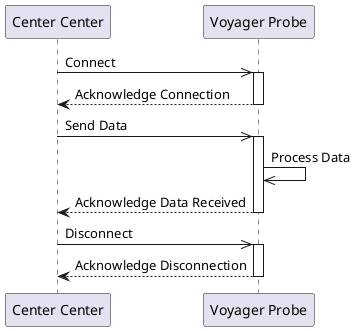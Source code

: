 @startuml Voyager Communication Protocol

    participant "Center Center" as Center
    participant "Voyager Probe" as Voyager

    Center ->> Voyager: Connect
    activate Voyager
    Voyager --> Center: Acknowledge Connection
    deactivate Voyager
    Center ->> Voyager: Send Data
    activate Voyager
    Voyager ->> Voyager: Process Data
    Voyager --> Center: Acknowledge Data Received
    deactivate Voyager
    Center ->> Voyager: Disconnect
    activate Voyager
    Voyager --> Center: Acknowledge Disconnection
    deactivate Voyager

@enduml